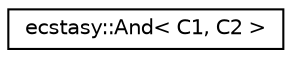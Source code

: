 digraph "Graphical Class Hierarchy"
{
 // LATEX_PDF_SIZE
  edge [fontname="Helvetica",fontsize="10",labelfontname="Helvetica",labelfontsize="10"];
  node [fontname="Helvetica",fontsize="10",shape=record];
  rankdir="LR";
  Node0 [label="ecstasy::And\< C1, C2 \>",height=0.2,width=0.4,color="black", fillcolor="white", style="filled",URL="$structecstasy_1_1_and.html",tooltip="Placeholder for ecstasy::query::modifier::And."];
}
